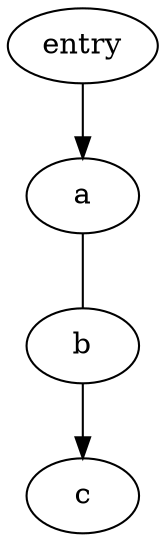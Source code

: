 digraph G {
	node0 [label="c"];
	node1 [label="a"];
	node2 [label="entry"];
	node3 [label="b"];
	subgraph U {
		edge [dir=none];
		node1 -> node3 [];
	}
	subgraph D {
		node2 -> node1 [];
		node3 -> node0 [];
	}
}

